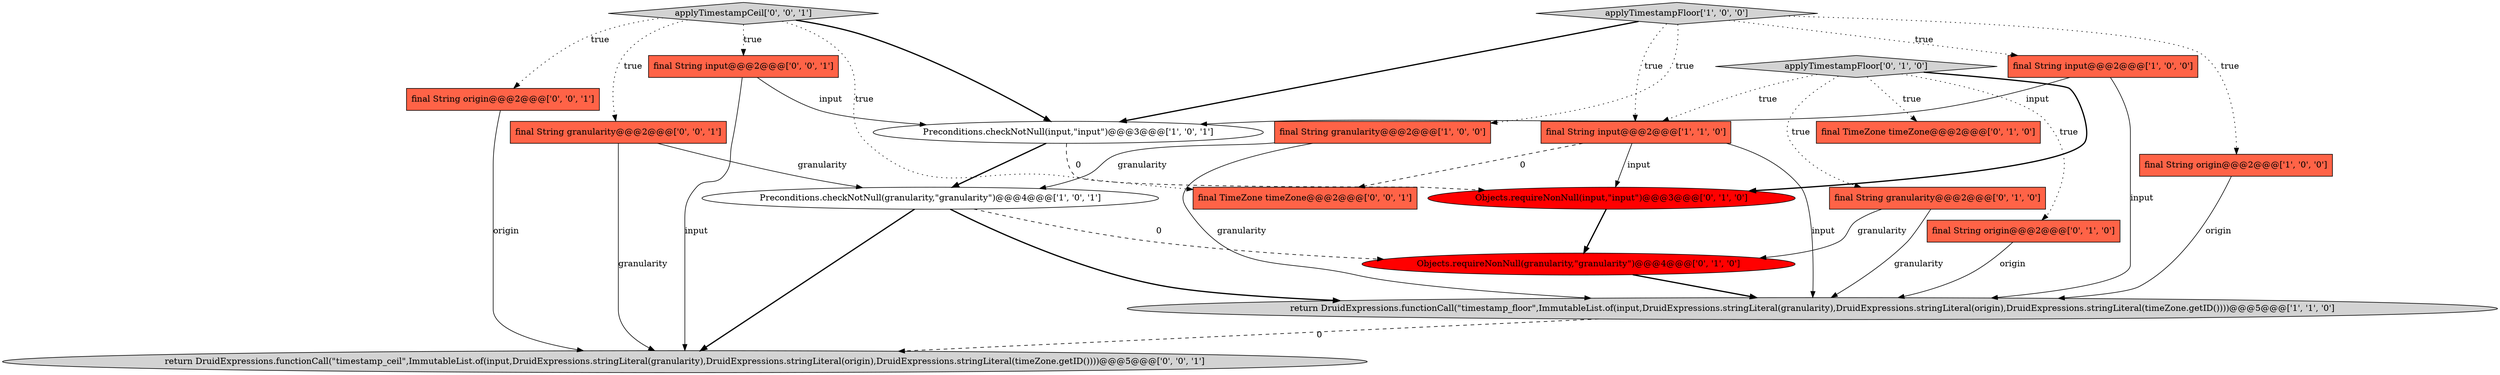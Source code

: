 digraph {
10 [style = filled, label = "Objects.requireNonNull(granularity,\"granularity\")@@@4@@@['0', '1', '0']", fillcolor = red, shape = ellipse image = "AAA1AAABBB2BBB"];
3 [style = filled, label = "return DruidExpressions.functionCall(\"timestamp_floor\",ImmutableList.of(input,DruidExpressions.stringLiteral(granularity),DruidExpressions.stringLiteral(origin),DruidExpressions.stringLiteral(timeZone.getID())))@@@5@@@['1', '1', '0']", fillcolor = lightgray, shape = ellipse image = "AAA0AAABBB1BBB"];
11 [style = filled, label = "final String granularity@@@2@@@['0', '1', '0']", fillcolor = tomato, shape = box image = "AAA0AAABBB2BBB"];
13 [style = filled, label = "Objects.requireNonNull(input,\"input\")@@@3@@@['0', '1', '0']", fillcolor = red, shape = ellipse image = "AAA1AAABBB2BBB"];
0 [style = filled, label = "final String input@@@2@@@['1', '0', '0']", fillcolor = tomato, shape = box image = "AAA0AAABBB1BBB"];
9 [style = filled, label = "final TimeZone timeZone@@@2@@@['0', '1', '0']", fillcolor = tomato, shape = box image = "AAA0AAABBB2BBB"];
15 [style = filled, label = "final String granularity@@@2@@@['0', '0', '1']", fillcolor = tomato, shape = box image = "AAA0AAABBB3BBB"];
7 [style = filled, label = "final String input@@@2@@@['1', '1', '0']", fillcolor = tomato, shape = box image = "AAA0AAABBB1BBB"];
6 [style = filled, label = "final String origin@@@2@@@['1', '0', '0']", fillcolor = tomato, shape = box image = "AAA0AAABBB1BBB"];
14 [style = filled, label = "final String origin@@@2@@@['0', '0', '1']", fillcolor = tomato, shape = box image = "AAA0AAABBB3BBB"];
17 [style = filled, label = "final TimeZone timeZone@@@2@@@['0', '0', '1']", fillcolor = tomato, shape = box image = "AAA0AAABBB3BBB"];
18 [style = filled, label = "return DruidExpressions.functionCall(\"timestamp_ceil\",ImmutableList.of(input,DruidExpressions.stringLiteral(granularity),DruidExpressions.stringLiteral(origin),DruidExpressions.stringLiteral(timeZone.getID())))@@@5@@@['0', '0', '1']", fillcolor = lightgray, shape = ellipse image = "AAA0AAABBB3BBB"];
5 [style = filled, label = "Preconditions.checkNotNull(granularity,\"granularity\")@@@4@@@['1', '0', '1']", fillcolor = white, shape = ellipse image = "AAA0AAABBB1BBB"];
2 [style = filled, label = "Preconditions.checkNotNull(input,\"input\")@@@3@@@['1', '0', '1']", fillcolor = white, shape = ellipse image = "AAA0AAABBB1BBB"];
16 [style = filled, label = "final String input@@@2@@@['0', '0', '1']", fillcolor = tomato, shape = box image = "AAA0AAABBB3BBB"];
1 [style = filled, label = "applyTimestampFloor['1', '0', '0']", fillcolor = lightgray, shape = diamond image = "AAA0AAABBB1BBB"];
4 [style = filled, label = "final String granularity@@@2@@@['1', '0', '0']", fillcolor = tomato, shape = box image = "AAA0AAABBB1BBB"];
8 [style = filled, label = "final String origin@@@2@@@['0', '1', '0']", fillcolor = tomato, shape = box image = "AAA0AAABBB2BBB"];
19 [style = filled, label = "applyTimestampCeil['0', '0', '1']", fillcolor = lightgray, shape = diamond image = "AAA0AAABBB3BBB"];
12 [style = filled, label = "applyTimestampFloor['0', '1', '0']", fillcolor = lightgray, shape = diamond image = "AAA0AAABBB2BBB"];
5->3 [style = bold, label=""];
13->10 [style = bold, label=""];
19->14 [style = dotted, label="true"];
15->18 [style = solid, label="granularity"];
7->17 [style = dashed, label="0"];
12->8 [style = dotted, label="true"];
19->17 [style = dotted, label="true"];
3->18 [style = dashed, label="0"];
11->10 [style = solid, label="granularity"];
4->5 [style = solid, label="granularity"];
10->3 [style = bold, label=""];
5->18 [style = bold, label=""];
19->2 [style = bold, label=""];
1->4 [style = dotted, label="true"];
19->15 [style = dotted, label="true"];
0->2 [style = solid, label="input"];
6->3 [style = solid, label="origin"];
16->18 [style = solid, label="input"];
7->13 [style = solid, label="input"];
11->3 [style = solid, label="granularity"];
14->18 [style = solid, label="origin"];
1->7 [style = dotted, label="true"];
12->13 [style = bold, label=""];
12->11 [style = dotted, label="true"];
5->10 [style = dashed, label="0"];
2->13 [style = dashed, label="0"];
0->3 [style = solid, label="input"];
15->5 [style = solid, label="granularity"];
19->16 [style = dotted, label="true"];
16->2 [style = solid, label="input"];
1->6 [style = dotted, label="true"];
1->2 [style = bold, label=""];
1->0 [style = dotted, label="true"];
12->7 [style = dotted, label="true"];
4->3 [style = solid, label="granularity"];
8->3 [style = solid, label="origin"];
7->3 [style = solid, label="input"];
2->5 [style = bold, label=""];
12->9 [style = dotted, label="true"];
}
